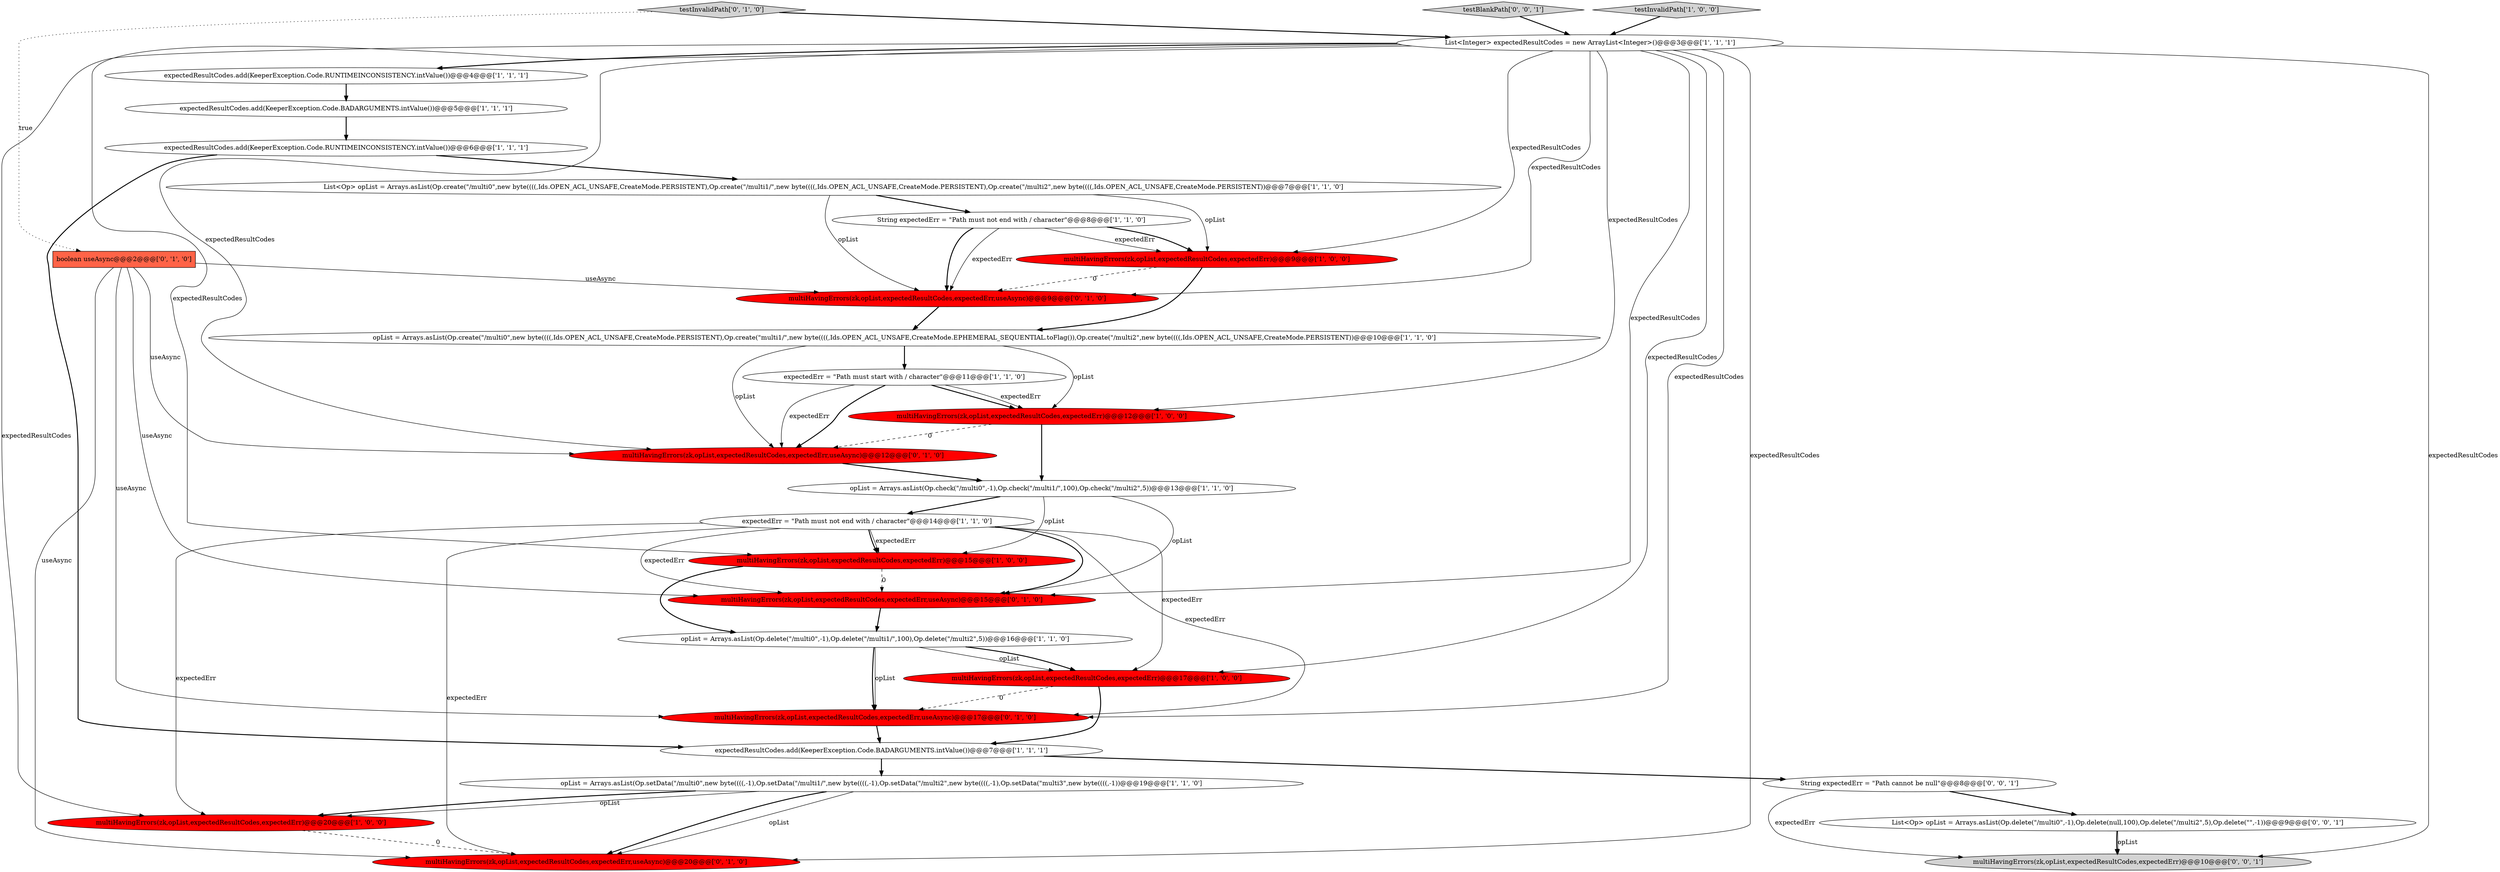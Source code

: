 digraph {
18 [style = filled, label = "multiHavingErrors(zk,opList,expectedResultCodes,expectedErr)@@@9@@@['1', '0', '0']", fillcolor = red, shape = ellipse image = "AAA1AAABBB1BBB"];
3 [style = filled, label = "List<Integer> expectedResultCodes = new ArrayList<Integer>()@@@3@@@['1', '1', '1']", fillcolor = white, shape = ellipse image = "AAA0AAABBB1BBB"];
20 [style = filled, label = "testInvalidPath['0', '1', '0']", fillcolor = lightgray, shape = diamond image = "AAA0AAABBB2BBB"];
10 [style = filled, label = "expectedResultCodes.add(KeeperException.Code.RUNTIMEINCONSISTENCY.intValue())@@@6@@@['1', '1', '1']", fillcolor = white, shape = ellipse image = "AAA0AAABBB1BBB"];
2 [style = filled, label = "expectedResultCodes.add(KeeperException.Code.RUNTIMEINCONSISTENCY.intValue())@@@4@@@['1', '1', '1']", fillcolor = white, shape = ellipse image = "AAA0AAABBB1BBB"];
13 [style = filled, label = "expectedErr = \"Path must not end with / character\"@@@14@@@['1', '1', '0']", fillcolor = white, shape = ellipse image = "AAA0AAABBB1BBB"];
26 [style = filled, label = "testBlankPath['0', '0', '1']", fillcolor = lightgray, shape = diamond image = "AAA0AAABBB3BBB"];
7 [style = filled, label = "multiHavingErrors(zk,opList,expectedResultCodes,expectedErr)@@@12@@@['1', '0', '0']", fillcolor = red, shape = ellipse image = "AAA1AAABBB1BBB"];
4 [style = filled, label = "String expectedErr = \"Path must not end with / character\"@@@8@@@['1', '1', '0']", fillcolor = white, shape = ellipse image = "AAA0AAABBB1BBB"];
19 [style = filled, label = "multiHavingErrors(zk,opList,expectedResultCodes,expectedErr,useAsync)@@@15@@@['0', '1', '0']", fillcolor = red, shape = ellipse image = "AAA1AAABBB2BBB"];
22 [style = filled, label = "multiHavingErrors(zk,opList,expectedResultCodes,expectedErr,useAsync)@@@17@@@['0', '1', '0']", fillcolor = red, shape = ellipse image = "AAA1AAABBB2BBB"];
17 [style = filled, label = "expectedResultCodes.add(KeeperException.Code.BADARGUMENTS.intValue())@@@7@@@['1', '1', '1']", fillcolor = white, shape = ellipse image = "AAA0AAABBB1BBB"];
12 [style = filled, label = "expectedErr = \"Path must start with / character\"@@@11@@@['1', '1', '0']", fillcolor = white, shape = ellipse image = "AAA0AAABBB1BBB"];
29 [style = filled, label = "List<Op> opList = Arrays.asList(Op.delete(\"/multi0\",-1),Op.delete(null,100),Op.delete(\"/multi2\",5),Op.delete(\"\",-1))@@@9@@@['0', '0', '1']", fillcolor = white, shape = ellipse image = "AAA0AAABBB3BBB"];
16 [style = filled, label = "multiHavingErrors(zk,opList,expectedResultCodes,expectedErr)@@@15@@@['1', '0', '0']", fillcolor = red, shape = ellipse image = "AAA1AAABBB1BBB"];
24 [style = filled, label = "boolean useAsync@@@2@@@['0', '1', '0']", fillcolor = tomato, shape = box image = "AAA1AAABBB2BBB"];
21 [style = filled, label = "multiHavingErrors(zk,opList,expectedResultCodes,expectedErr,useAsync)@@@9@@@['0', '1', '0']", fillcolor = red, shape = ellipse image = "AAA1AAABBB2BBB"];
15 [style = filled, label = "opList = Arrays.asList(Op.create(\"/multi0\",new byte((((,Ids.OPEN_ACL_UNSAFE,CreateMode.PERSISTENT),Op.create(\"multi1/\",new byte((((,Ids.OPEN_ACL_UNSAFE,CreateMode.EPHEMERAL_SEQUENTIAL.toFlag()),Op.create(\"/multi2\",new byte((((,Ids.OPEN_ACL_UNSAFE,CreateMode.PERSISTENT))@@@10@@@['1', '1', '0']", fillcolor = white, shape = ellipse image = "AAA0AAABBB1BBB"];
0 [style = filled, label = "opList = Arrays.asList(Op.check(\"/multi0\",-1),Op.check(\"/multi1/\",100),Op.check(\"/multi2\",5))@@@13@@@['1', '1', '0']", fillcolor = white, shape = ellipse image = "AAA0AAABBB1BBB"];
8 [style = filled, label = "opList = Arrays.asList(Op.setData(\"/multi0\",new byte((((,-1),Op.setData(\"/multi1/\",new byte((((,-1),Op.setData(\"/multi2\",new byte((((,-1),Op.setData(\"multi3\",new byte((((,-1))@@@19@@@['1', '1', '0']", fillcolor = white, shape = ellipse image = "AAA0AAABBB1BBB"];
1 [style = filled, label = "List<Op> opList = Arrays.asList(Op.create(\"/multi0\",new byte((((,Ids.OPEN_ACL_UNSAFE,CreateMode.PERSISTENT),Op.create(\"/multi1/\",new byte((((,Ids.OPEN_ACL_UNSAFE,CreateMode.PERSISTENT),Op.create(\"/multi2\",new byte((((,Ids.OPEN_ACL_UNSAFE,CreateMode.PERSISTENT))@@@7@@@['1', '1', '0']", fillcolor = white, shape = ellipse image = "AAA0AAABBB1BBB"];
28 [style = filled, label = "String expectedErr = \"Path cannot be null\"@@@8@@@['0', '0', '1']", fillcolor = white, shape = ellipse image = "AAA0AAABBB3BBB"];
27 [style = filled, label = "multiHavingErrors(zk,opList,expectedResultCodes,expectedErr)@@@10@@@['0', '0', '1']", fillcolor = lightgray, shape = ellipse image = "AAA0AAABBB3BBB"];
14 [style = filled, label = "multiHavingErrors(zk,opList,expectedResultCodes,expectedErr)@@@20@@@['1', '0', '0']", fillcolor = red, shape = ellipse image = "AAA1AAABBB1BBB"];
6 [style = filled, label = "multiHavingErrors(zk,opList,expectedResultCodes,expectedErr)@@@17@@@['1', '0', '0']", fillcolor = red, shape = ellipse image = "AAA1AAABBB1BBB"];
9 [style = filled, label = "testInvalidPath['1', '0', '0']", fillcolor = lightgray, shape = diamond image = "AAA0AAABBB1BBB"];
25 [style = filled, label = "multiHavingErrors(zk,opList,expectedResultCodes,expectedErr,useAsync)@@@12@@@['0', '1', '0']", fillcolor = red, shape = ellipse image = "AAA1AAABBB2BBB"];
11 [style = filled, label = "expectedResultCodes.add(KeeperException.Code.BADARGUMENTS.intValue())@@@5@@@['1', '1', '1']", fillcolor = white, shape = ellipse image = "AAA0AAABBB1BBB"];
23 [style = filled, label = "multiHavingErrors(zk,opList,expectedResultCodes,expectedErr,useAsync)@@@20@@@['0', '1', '0']", fillcolor = red, shape = ellipse image = "AAA1AAABBB2BBB"];
5 [style = filled, label = "opList = Arrays.asList(Op.delete(\"/multi0\",-1),Op.delete(\"/multi1/\",100),Op.delete(\"/multi2\",5))@@@16@@@['1', '1', '0']", fillcolor = white, shape = ellipse image = "AAA0AAABBB1BBB"];
25->0 [style = bold, label=""];
6->17 [style = bold, label=""];
17->8 [style = bold, label=""];
28->29 [style = bold, label=""];
24->21 [style = solid, label="useAsync"];
1->4 [style = bold, label=""];
4->18 [style = solid, label="expectedErr"];
3->14 [style = solid, label="expectedResultCodes"];
5->6 [style = solid, label="opList"];
3->21 [style = solid, label="expectedResultCodes"];
13->14 [style = solid, label="expectedErr"];
0->13 [style = bold, label=""];
8->23 [style = bold, label=""];
5->22 [style = solid, label="opList"];
29->27 [style = solid, label="opList"];
20->24 [style = dotted, label="true"];
16->19 [style = dashed, label="0"];
8->14 [style = solid, label="opList"];
3->22 [style = solid, label="expectedResultCodes"];
26->3 [style = bold, label=""];
21->15 [style = bold, label=""];
24->25 [style = solid, label="useAsync"];
13->23 [style = solid, label="expectedErr"];
18->15 [style = bold, label=""];
3->27 [style = solid, label="expectedResultCodes"];
4->21 [style = bold, label=""];
24->23 [style = solid, label="useAsync"];
8->14 [style = bold, label=""];
1->21 [style = solid, label="opList"];
4->18 [style = bold, label=""];
7->0 [style = bold, label=""];
20->3 [style = bold, label=""];
10->17 [style = bold, label=""];
3->7 [style = solid, label="expectedResultCodes"];
15->7 [style = solid, label="opList"];
13->16 [style = solid, label="expectedErr"];
3->25 [style = solid, label="expectedResultCodes"];
8->23 [style = solid, label="opList"];
0->19 [style = solid, label="opList"];
13->19 [style = solid, label="expectedErr"];
13->16 [style = bold, label=""];
12->7 [style = bold, label=""];
3->19 [style = solid, label="expectedResultCodes"];
6->22 [style = dashed, label="0"];
3->18 [style = solid, label="expectedResultCodes"];
12->25 [style = solid, label="expectedErr"];
19->5 [style = bold, label=""];
29->27 [style = bold, label=""];
28->27 [style = solid, label="expectedErr"];
13->19 [style = bold, label=""];
17->28 [style = bold, label=""];
14->23 [style = dashed, label="0"];
5->6 [style = bold, label=""];
3->2 [style = bold, label=""];
1->18 [style = solid, label="opList"];
11->10 [style = bold, label=""];
13->6 [style = solid, label="expectedErr"];
12->25 [style = bold, label=""];
18->21 [style = dashed, label="0"];
4->21 [style = solid, label="expectedErr"];
7->25 [style = dashed, label="0"];
16->5 [style = bold, label=""];
22->17 [style = bold, label=""];
9->3 [style = bold, label=""];
3->23 [style = solid, label="expectedResultCodes"];
15->12 [style = bold, label=""];
0->16 [style = solid, label="opList"];
10->1 [style = bold, label=""];
3->6 [style = solid, label="expectedResultCodes"];
5->22 [style = bold, label=""];
24->22 [style = solid, label="useAsync"];
12->7 [style = solid, label="expectedErr"];
15->25 [style = solid, label="opList"];
2->11 [style = bold, label=""];
24->19 [style = solid, label="useAsync"];
13->22 [style = solid, label="expectedErr"];
3->16 [style = solid, label="expectedResultCodes"];
}
